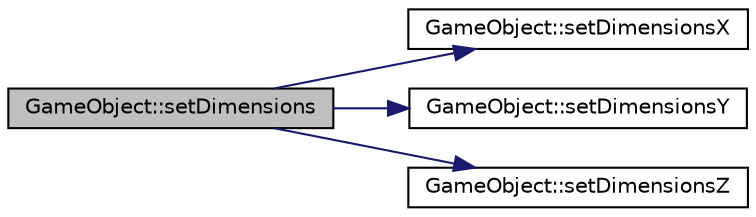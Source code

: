 digraph "GameObject::setDimensions"
{
  edge [fontname="Helvetica",fontsize="10",labelfontname="Helvetica",labelfontsize="10"];
  node [fontname="Helvetica",fontsize="10",shape=record];
  rankdir="LR";
  Node1 [label="GameObject::setDimensions",height=0.2,width=0.4,color="black", fillcolor="grey75", style="filled", fontcolor="black"];
  Node1 -> Node2 [color="midnightblue",fontsize="10",style="solid",fontname="Helvetica"];
  Node2 [label="GameObject::setDimensionsX",height=0.2,width=0.4,color="black", fillcolor="white", style="filled",URL="$class_game_object.html#a4b61bb99a40a543c68bd08ff299f0550"];
  Node1 -> Node3 [color="midnightblue",fontsize="10",style="solid",fontname="Helvetica"];
  Node3 [label="GameObject::setDimensionsY",height=0.2,width=0.4,color="black", fillcolor="white", style="filled",URL="$class_game_object.html#ad5d24c1a2c8ad896bda1713f64071b59"];
  Node1 -> Node4 [color="midnightblue",fontsize="10",style="solid",fontname="Helvetica"];
  Node4 [label="GameObject::setDimensionsZ",height=0.2,width=0.4,color="black", fillcolor="white", style="filled",URL="$class_game_object.html#a611aee04a9af460e86977cad48c71f21"];
}
